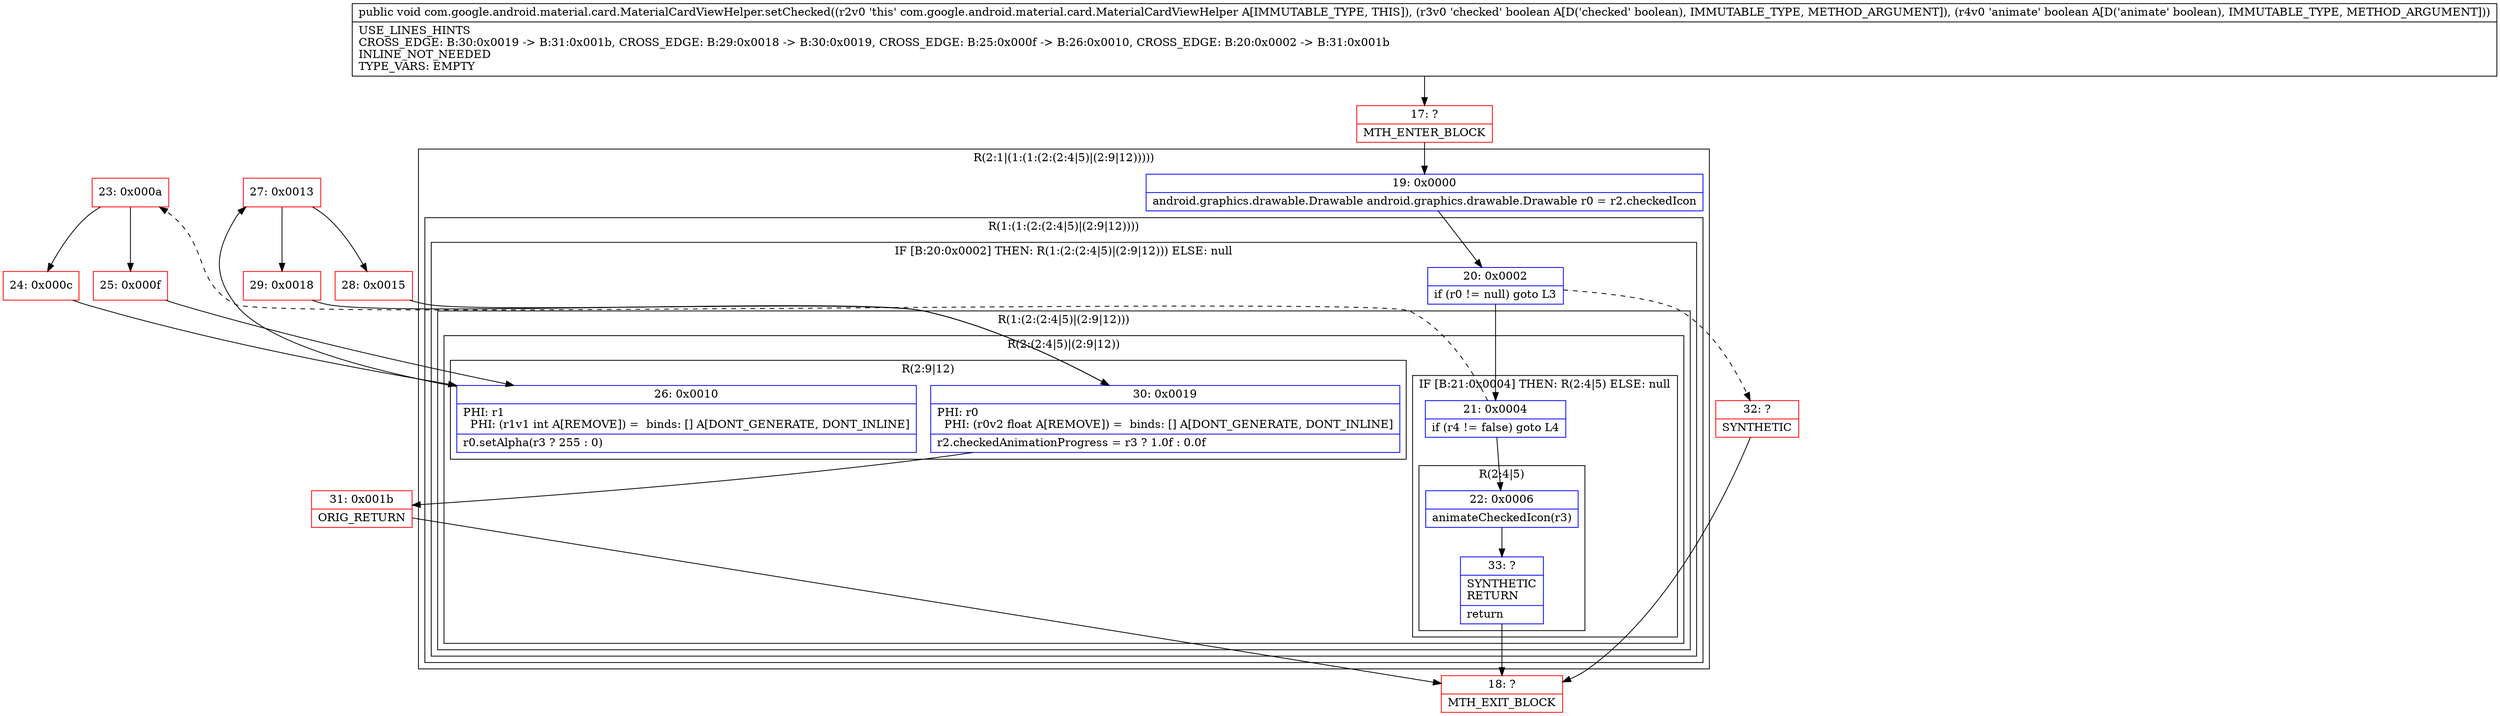 digraph "CFG forcom.google.android.material.card.MaterialCardViewHelper.setChecked(ZZ)V" {
subgraph cluster_Region_382112282 {
label = "R(2:1|(1:(1:(2:(2:4|5)|(2:9|12)))))";
node [shape=record,color=blue];
Node_19 [shape=record,label="{19\:\ 0x0000|android.graphics.drawable.Drawable android.graphics.drawable.Drawable r0 = r2.checkedIcon\l}"];
subgraph cluster_Region_1240529129 {
label = "R(1:(1:(2:(2:4|5)|(2:9|12))))";
node [shape=record,color=blue];
subgraph cluster_IfRegion_479382823 {
label = "IF [B:20:0x0002] THEN: R(1:(2:(2:4|5)|(2:9|12))) ELSE: null";
node [shape=record,color=blue];
Node_20 [shape=record,label="{20\:\ 0x0002|if (r0 != null) goto L3\l}"];
subgraph cluster_Region_1654856153 {
label = "R(1:(2:(2:4|5)|(2:9|12)))";
node [shape=record,color=blue];
subgraph cluster_Region_821195147 {
label = "R(2:(2:4|5)|(2:9|12))";
node [shape=record,color=blue];
subgraph cluster_IfRegion_1670505508 {
label = "IF [B:21:0x0004] THEN: R(2:4|5) ELSE: null";
node [shape=record,color=blue];
Node_21 [shape=record,label="{21\:\ 0x0004|if (r4 != false) goto L4\l}"];
subgraph cluster_Region_761822991 {
label = "R(2:4|5)";
node [shape=record,color=blue];
Node_22 [shape=record,label="{22\:\ 0x0006|animateCheckedIcon(r3)\l}"];
Node_33 [shape=record,label="{33\:\ ?|SYNTHETIC\lRETURN\l|return\l}"];
}
}
subgraph cluster_Region_2106857426 {
label = "R(2:9|12)";
node [shape=record,color=blue];
Node_26 [shape=record,label="{26\:\ 0x0010|PHI: r1 \l  PHI: (r1v1 int A[REMOVE]) =  binds: [] A[DONT_GENERATE, DONT_INLINE]\l|r0.setAlpha(r3 ? 255 : 0)\l}"];
Node_30 [shape=record,label="{30\:\ 0x0019|PHI: r0 \l  PHI: (r0v2 float A[REMOVE]) =  binds: [] A[DONT_GENERATE, DONT_INLINE]\l|r2.checkedAnimationProgress = r3 ? 1.0f : 0.0f\l}"];
}
}
}
}
}
}
Node_17 [shape=record,color=red,label="{17\:\ ?|MTH_ENTER_BLOCK\l}"];
Node_18 [shape=record,color=red,label="{18\:\ ?|MTH_EXIT_BLOCK\l}"];
Node_23 [shape=record,color=red,label="{23\:\ 0x000a}"];
Node_24 [shape=record,color=red,label="{24\:\ 0x000c}"];
Node_27 [shape=record,color=red,label="{27\:\ 0x0013}"];
Node_28 [shape=record,color=red,label="{28\:\ 0x0015}"];
Node_31 [shape=record,color=red,label="{31\:\ 0x001b|ORIG_RETURN\l}"];
Node_29 [shape=record,color=red,label="{29\:\ 0x0018}"];
Node_25 [shape=record,color=red,label="{25\:\ 0x000f}"];
Node_32 [shape=record,color=red,label="{32\:\ ?|SYNTHETIC\l}"];
MethodNode[shape=record,label="{public void com.google.android.material.card.MaterialCardViewHelper.setChecked((r2v0 'this' com.google.android.material.card.MaterialCardViewHelper A[IMMUTABLE_TYPE, THIS]), (r3v0 'checked' boolean A[D('checked' boolean), IMMUTABLE_TYPE, METHOD_ARGUMENT]), (r4v0 'animate' boolean A[D('animate' boolean), IMMUTABLE_TYPE, METHOD_ARGUMENT]))  | USE_LINES_HINTS\lCROSS_EDGE: B:30:0x0019 \-\> B:31:0x001b, CROSS_EDGE: B:29:0x0018 \-\> B:30:0x0019, CROSS_EDGE: B:25:0x000f \-\> B:26:0x0010, CROSS_EDGE: B:20:0x0002 \-\> B:31:0x001b\lINLINE_NOT_NEEDED\lTYPE_VARS: EMPTY\l}"];
MethodNode -> Node_17;Node_19 -> Node_20;
Node_20 -> Node_21;
Node_20 -> Node_32[style=dashed];
Node_21 -> Node_22;
Node_21 -> Node_23[style=dashed];
Node_22 -> Node_33;
Node_33 -> Node_18;
Node_26 -> Node_27;
Node_30 -> Node_31;
Node_17 -> Node_19;
Node_23 -> Node_24;
Node_23 -> Node_25;
Node_24 -> Node_26;
Node_27 -> Node_28;
Node_27 -> Node_29;
Node_28 -> Node_30;
Node_31 -> Node_18;
Node_29 -> Node_30;
Node_25 -> Node_26;
Node_32 -> Node_18;
}

